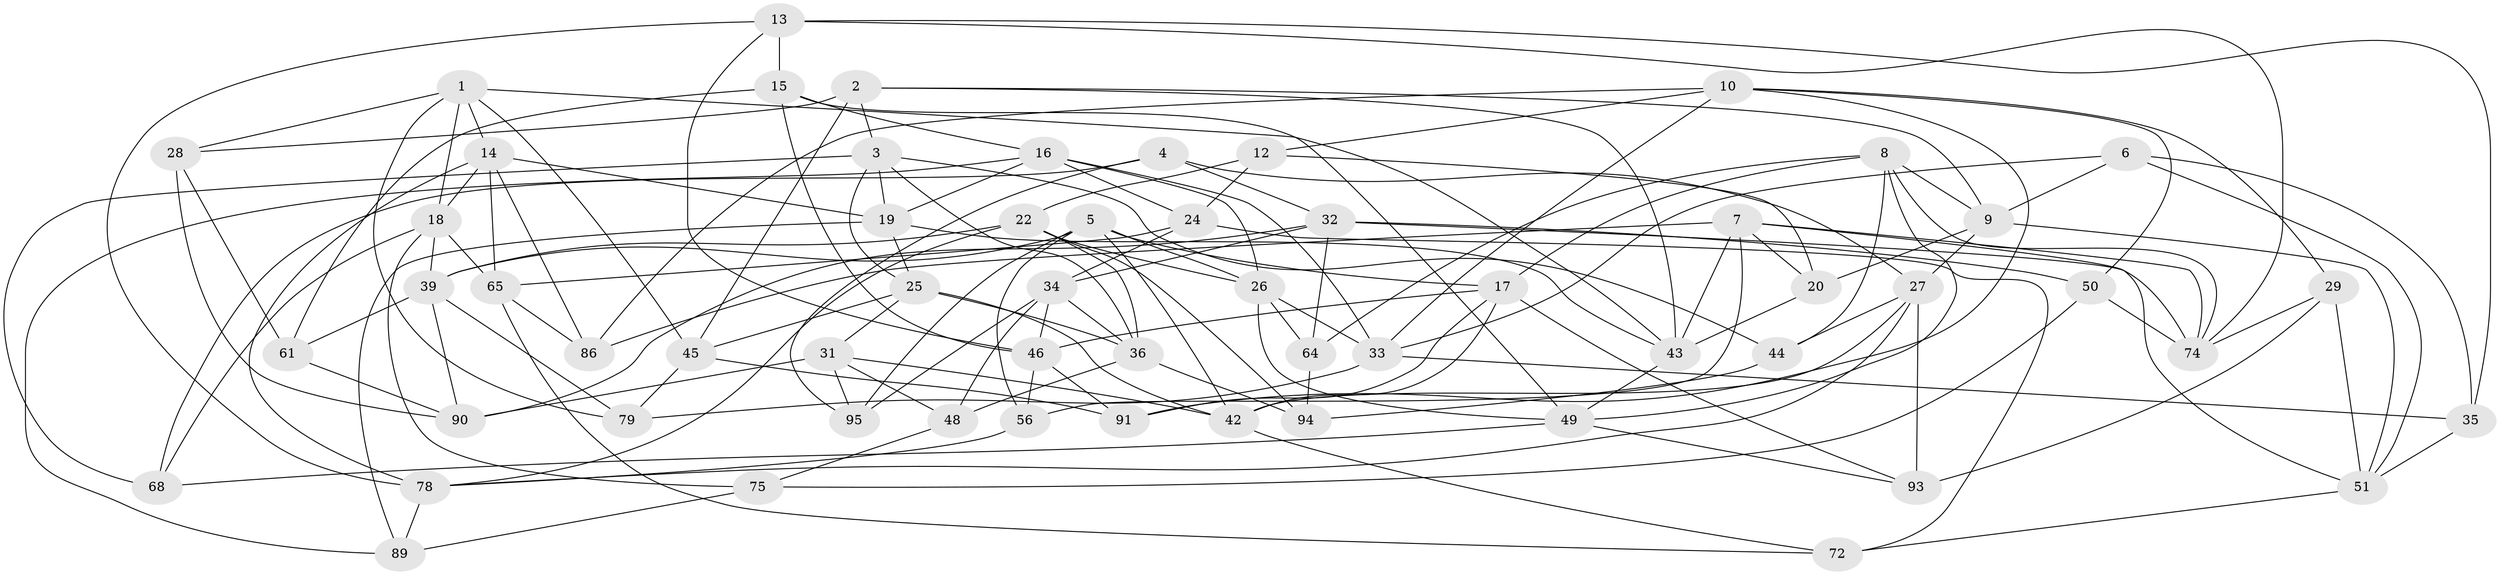 // original degree distribution, {4: 1.0}
// Generated by graph-tools (version 1.1) at 2025/11/02/27/25 16:11:47]
// undirected, 59 vertices, 150 edges
graph export_dot {
graph [start="1"]
  node [color=gray90,style=filled];
  1 [super="+21"];
  2 [super="+76"];
  3 [super="+23"];
  4;
  5 [super="+85"];
  6;
  7 [super="+37"];
  8 [super="+70"];
  9 [super="+11"];
  10 [super="+38"];
  12;
  13 [super="+53"];
  14 [super="+84"];
  15 [super="+55"];
  16 [super="+47"];
  17 [super="+58"];
  18 [super="+88"];
  19 [super="+63"];
  20;
  22 [super="+30"];
  24 [super="+67"];
  25 [super="+73"];
  26 [super="+87"];
  27 [super="+41"];
  28;
  29;
  31 [super="+81"];
  32 [super="+40"];
  33 [super="+52"];
  34 [super="+80"];
  35;
  36 [super="+66"];
  39 [super="+69"];
  42 [super="+62"];
  43 [super="+60"];
  44;
  45 [super="+54"];
  46 [super="+57"];
  48;
  49 [super="+59"];
  50;
  51 [super="+71"];
  56;
  61;
  64;
  65 [super="+77"];
  68;
  72;
  74 [super="+82"];
  75;
  78 [super="+83"];
  79;
  86;
  89;
  90 [super="+92"];
  91;
  93;
  94;
  95;
  1 -- 79;
  1 -- 18;
  1 -- 28;
  1 -- 45;
  1 -- 14;
  1 -- 43;
  2 -- 3;
  2 -- 45 [weight=2];
  2 -- 9;
  2 -- 28;
  2 -- 43;
  3 -- 25;
  3 -- 44;
  3 -- 19;
  3 -- 68;
  3 -- 36;
  4 -- 32;
  4 -- 95;
  4 -- 68;
  4 -- 27;
  5 -- 95;
  5 -- 42;
  5 -- 39;
  5 -- 56;
  5 -- 17;
  5 -- 26;
  6 -- 35;
  6 -- 33;
  6 -- 51;
  6 -- 9;
  7 -- 20;
  7 -- 56;
  7 -- 43;
  7 -- 74;
  7 -- 51;
  7 -- 86;
  8 -- 74;
  8 -- 49;
  8 -- 64;
  8 -- 44;
  8 -- 9;
  8 -- 17;
  9 -- 51;
  9 -- 27;
  9 -- 20;
  10 -- 12;
  10 -- 91;
  10 -- 33;
  10 -- 50;
  10 -- 29;
  10 -- 86;
  12 -- 22;
  12 -- 20;
  12 -- 24;
  13 -- 15 [weight=2];
  13 -- 35;
  13 -- 46;
  13 -- 78;
  13 -- 74;
  14 -- 18;
  14 -- 78;
  14 -- 65;
  14 -- 19;
  14 -- 86;
  15 -- 16;
  15 -- 49;
  15 -- 61;
  15 -- 46;
  16 -- 26;
  16 -- 33;
  16 -- 24;
  16 -- 19;
  16 -- 89;
  17 -- 91;
  17 -- 46;
  17 -- 42;
  17 -- 93;
  18 -- 39;
  18 -- 65;
  18 -- 75;
  18 -- 68;
  19 -- 25;
  19 -- 89;
  19 -- 43;
  20 -- 43;
  22 -- 94;
  22 -- 39;
  22 -- 78;
  22 -- 26;
  22 -- 36;
  24 -- 65 [weight=2];
  24 -- 34;
  24 -- 72;
  25 -- 42;
  25 -- 45;
  25 -- 31;
  25 -- 36;
  26 -- 49;
  26 -- 64;
  26 -- 33;
  27 -- 93;
  27 -- 44;
  27 -- 78;
  27 -- 42;
  28 -- 90;
  28 -- 61;
  29 -- 74;
  29 -- 93;
  29 -- 51;
  31 -- 48;
  31 -- 90 [weight=2];
  31 -- 42;
  31 -- 95;
  32 -- 64;
  32 -- 34;
  32 -- 50;
  32 -- 90;
  32 -- 74;
  33 -- 79;
  33 -- 35;
  34 -- 95;
  34 -- 48;
  34 -- 36;
  34 -- 46;
  35 -- 51;
  36 -- 94;
  36 -- 48;
  39 -- 61;
  39 -- 79;
  39 -- 90;
  42 -- 72;
  43 -- 49;
  44 -- 94;
  45 -- 79;
  45 -- 91;
  46 -- 91;
  46 -- 56;
  48 -- 75;
  49 -- 93;
  49 -- 68;
  50 -- 75;
  50 -- 74;
  51 -- 72;
  56 -- 78;
  61 -- 90;
  64 -- 94;
  65 -- 86;
  65 -- 72;
  75 -- 89;
  78 -- 89;
}

